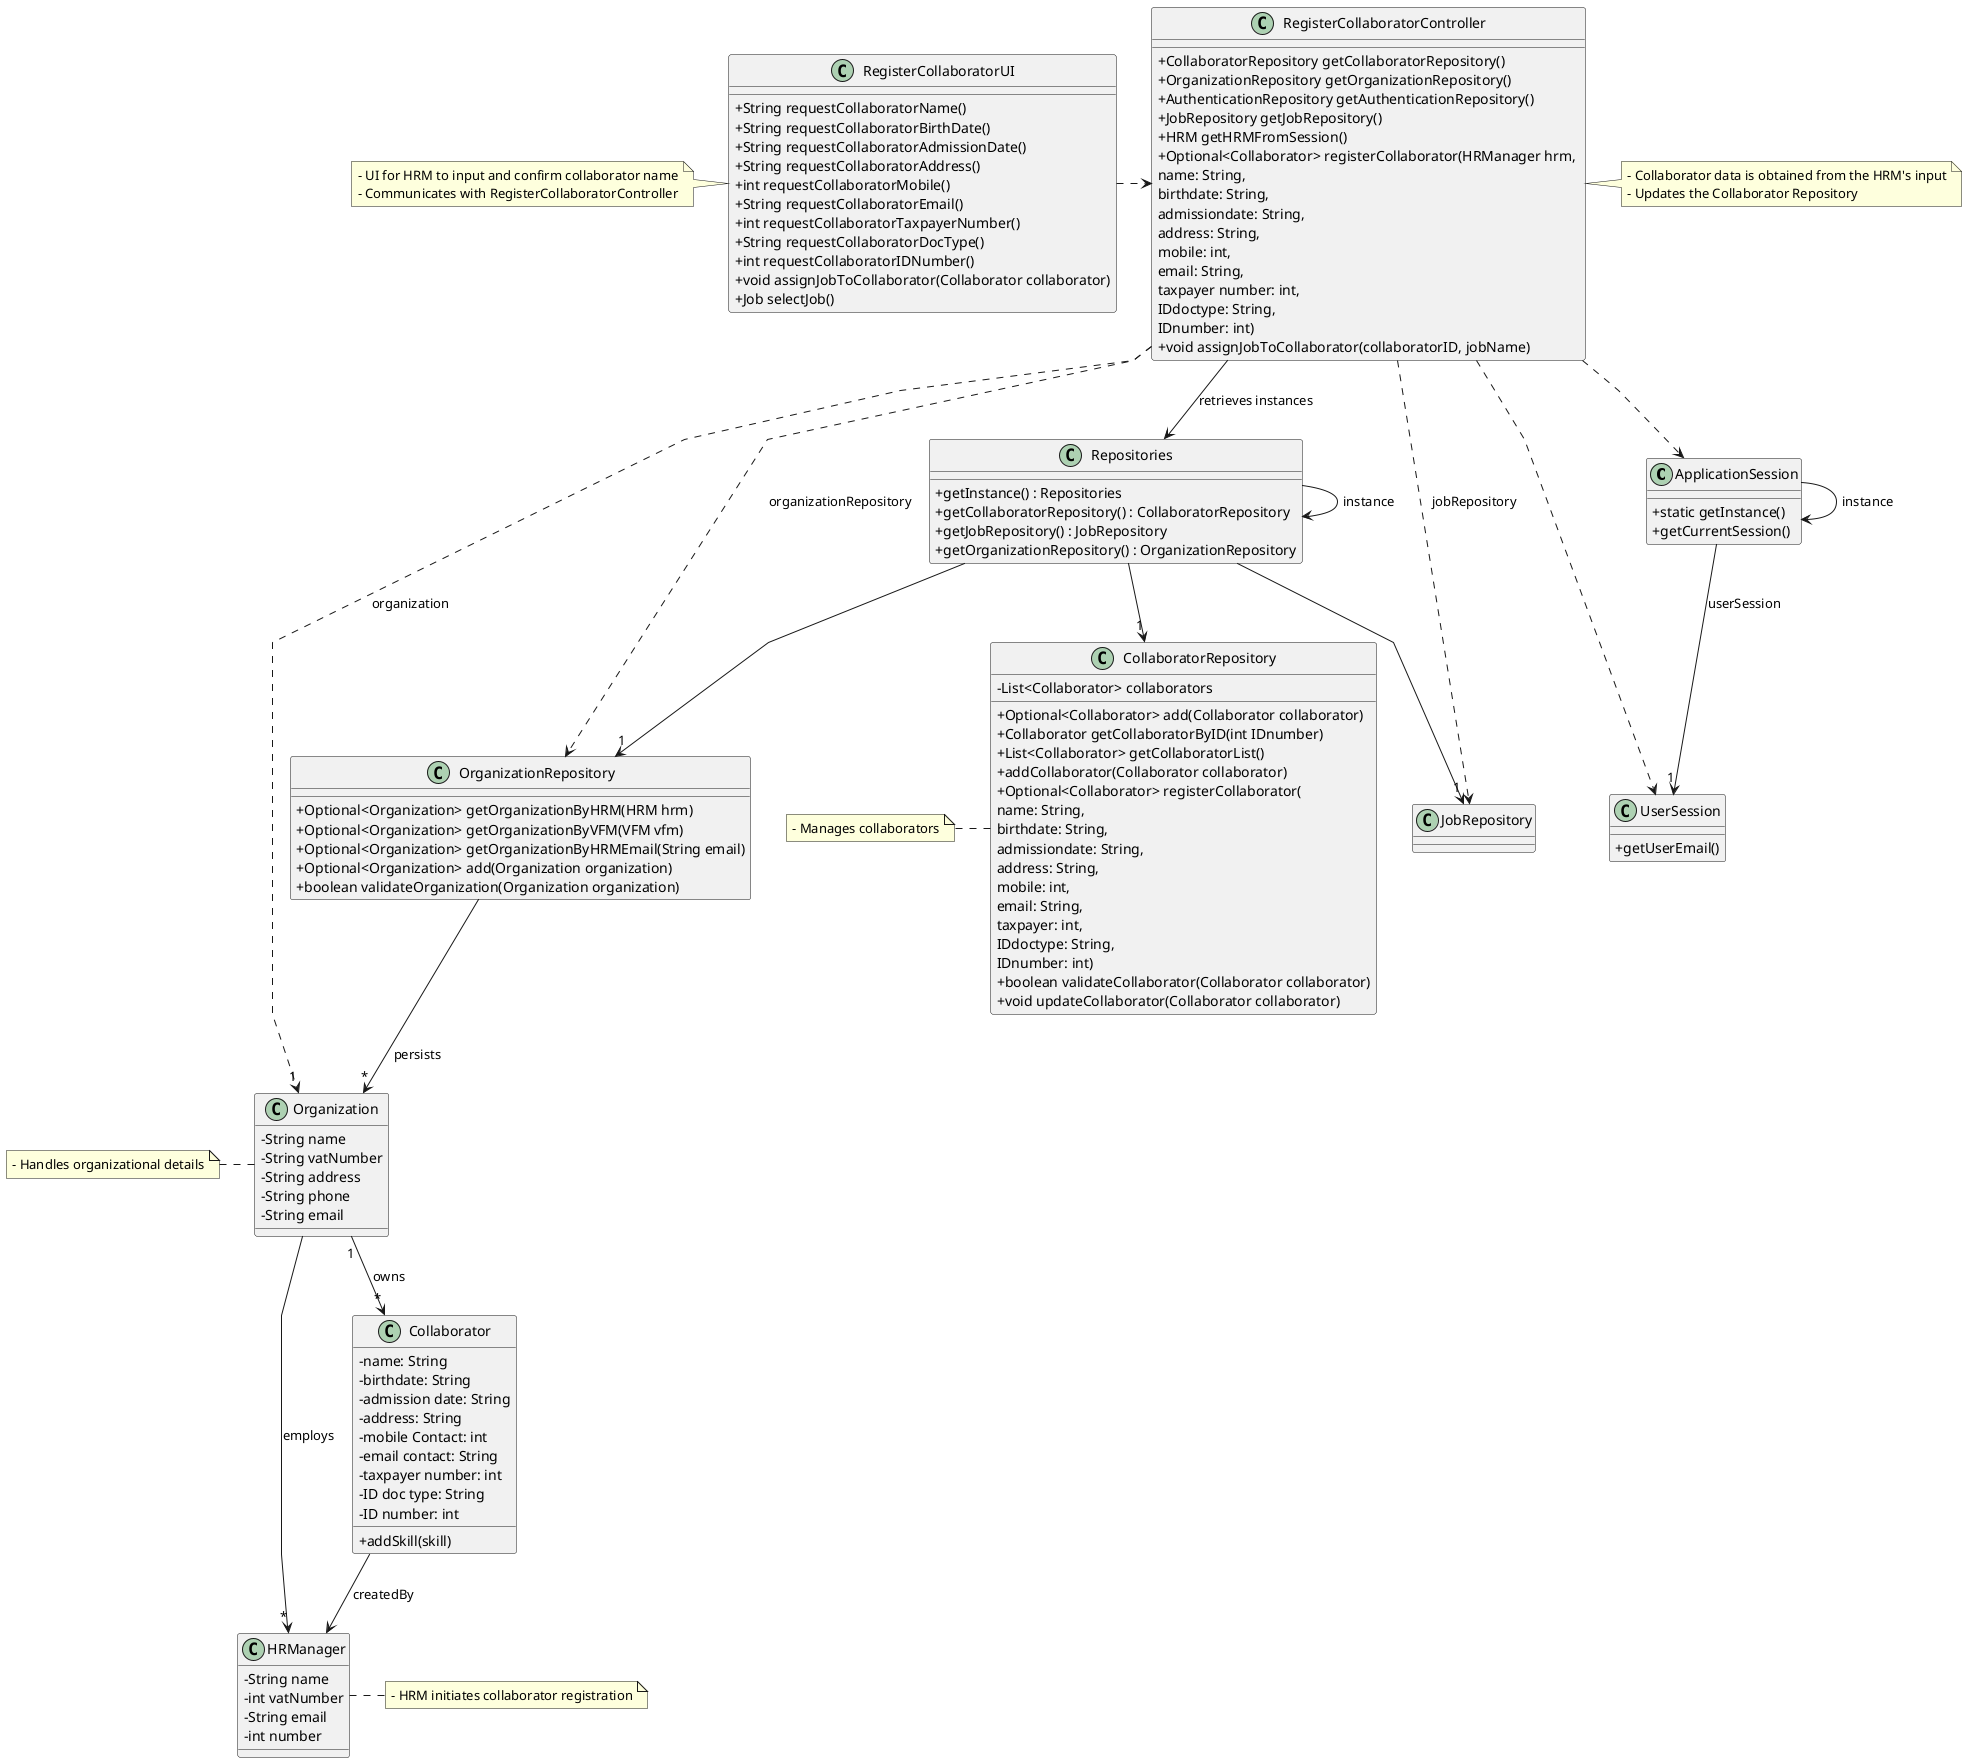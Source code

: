 @startuml
 'skinparam monochrome true
 skinparam packageStyle rectangle
 skinparam shadowing false
 skinparam linetype polyline
 'skinparam linetype orto

 skinparam classAttributeIconSize 0

 'left to right direction

 class ApplicationSession
 {
     + static getInstance()
     + getCurrentSession()
 }

 class UserSession
 {
     + getUserEmail()
 }

class Collaborator {
    - name: String
    - birthdate: String
    - admission date: String
    - address: String
    - mobile Contact: int
    - email contact: String
    - taxpayer number: int
    - ID doc type: String
    - ID number: int
    + addSkill(skill)
}

 class CollaboratorRepository {
   - List<Collaborator> collaborators
   + Optional<Collaborator> add(Collaborator collaborator)
   + Collaborator getCollaboratorByID(int IDnumber)
   + List<Collaborator> getCollaboratorList()
   + addCollaborator(Collaborator collaborator)
   + Optional<Collaborator> registerCollaborator( \nname: String, \nbirthdate: String, \nadmissiondate: String, \naddress: String, \nmobile: int, \nemail: String, \ntaxpayer: int, \nIDdoctype: String, \nIDnumber: int)
   + boolean validateCollaborator(Collaborator collaborator)
   + void updateCollaborator(Collaborator collaborator)
 }

 class Organization {
   - String name
   - String vatNumber
   - String address
   - String phone
   - String email
 }

class OrganizationRepository {
  + Optional<Organization> getOrganizationByHRM(HRM hrm)
  + Optional<Organization> getOrganizationByVFM(VFM vfm)
  + Optional<Organization> getOrganizationByHRMEmail(String email)
  + Optional<Organization> add(Organization organization)
  + boolean validateOrganization(Organization organization)
}

 class Repositories {
   + getInstance() : Repositories
   + getCollaboratorRepository() : CollaboratorRepository
   + getJobRepository() : JobRepository
   + getOrganizationRepository() : OrganizationRepository
 }

 class RegisterCollaboratorController {
   + CollaboratorRepository getCollaboratorRepository()
   + OrganizationRepository getOrganizationRepository()
   + AuthenticationRepository getAuthenticationRepository()
   + JobRepository getJobRepository()
   + HRM getHRMFromSession()
   + Optional<Collaborator> registerCollaborator(HRManager hrm, \nname: String, \nbirthdate: String, \nadmissiondate: String, \naddress: String, \nmobile: int, \nemail: String, \ntaxpayer number: int, \nIDdoctype: String, \nIDnumber: int)
   + void assignJobToCollaborator(collaboratorID, jobName)
 }

 class RegisterCollaboratorUI {
    + String requestCollaboratorName()
    + String requestCollaboratorBirthDate()
    + String requestCollaboratorAdmissionDate()
    + String requestCollaboratorAddress()
    + int requestCollaboratorMobile()
    + String requestCollaboratorEmail()
    + int requestCollaboratorTaxpayerNumber()
    + String requestCollaboratorDocType()
    + int requestCollaboratorIDNumber()
    + void assignJobToCollaborator(Collaborator collaborator)
    + Job selectJob()
 }

 class HRManager {
    - String name
    - int vatNumber
    - String email
    - int number
 }

 note right of RegisterCollaboratorController
   - Collaborator data is obtained from the HRM's input
   - Updates the Collaborator Repository
 end note

 note right of HRManager
   - HRM initiates collaborator registration
 end note

 note left of RegisterCollaboratorUI
   - UI for HRM to input and confirm collaborator name
   - Communicates with RegisterCollaboratorController
 end note

  note left of CollaboratorRepository
    - Manages collaborators
  end note

 note left of Organization
   - Handles organizational details
 end note

 Repositories -> Repositories : instance
 ApplicationSession -> ApplicationSession : instance

 RegisterCollaboratorUI .> RegisterCollaboratorController

 RegisterCollaboratorController -down-> Repositories : retrieves instances


 RegisterCollaboratorController ..> OrganizationRepository : organizationRepository
 RegisterCollaboratorController ..> JobRepository : jobRepository

 Repositories --> "1" OrganizationRepository
 Repositories --> "1" CollaboratorRepository
 Repositories --> "1" JobRepository

 OrganizationRepository --> "*" Organization : persists
 ApplicationSession --> "1" UserSession : userSession

 RegisterCollaboratorController ..> "1" Organization : organization
 RegisterCollaboratorController ..> ApplicationSession
 RegisterCollaboratorController ..> UserSession
 Organization "1" --> "*" Collaborator : owns
 Collaborator --> HRManager : createdBy

 Organization --> "*" HRManager : employs

 @enduml